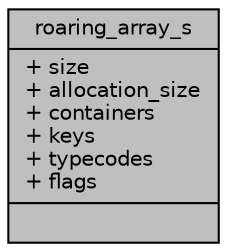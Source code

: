digraph "roaring_array_s"
{
 // LATEX_PDF_SIZE
  edge [fontname="Helvetica",fontsize="10",labelfontname="Helvetica",labelfontsize="10"];
  node [fontname="Helvetica",fontsize="10",shape=record];
  Node1 [label="{roaring_array_s\n|+ size\l+ allocation_size\l+ containers\l+ keys\l+ typecodes\l+ flags\l|}",height=0.2,width=0.4,color="black", fillcolor="grey75", style="filled", fontcolor="black",tooltip=" "];
}
